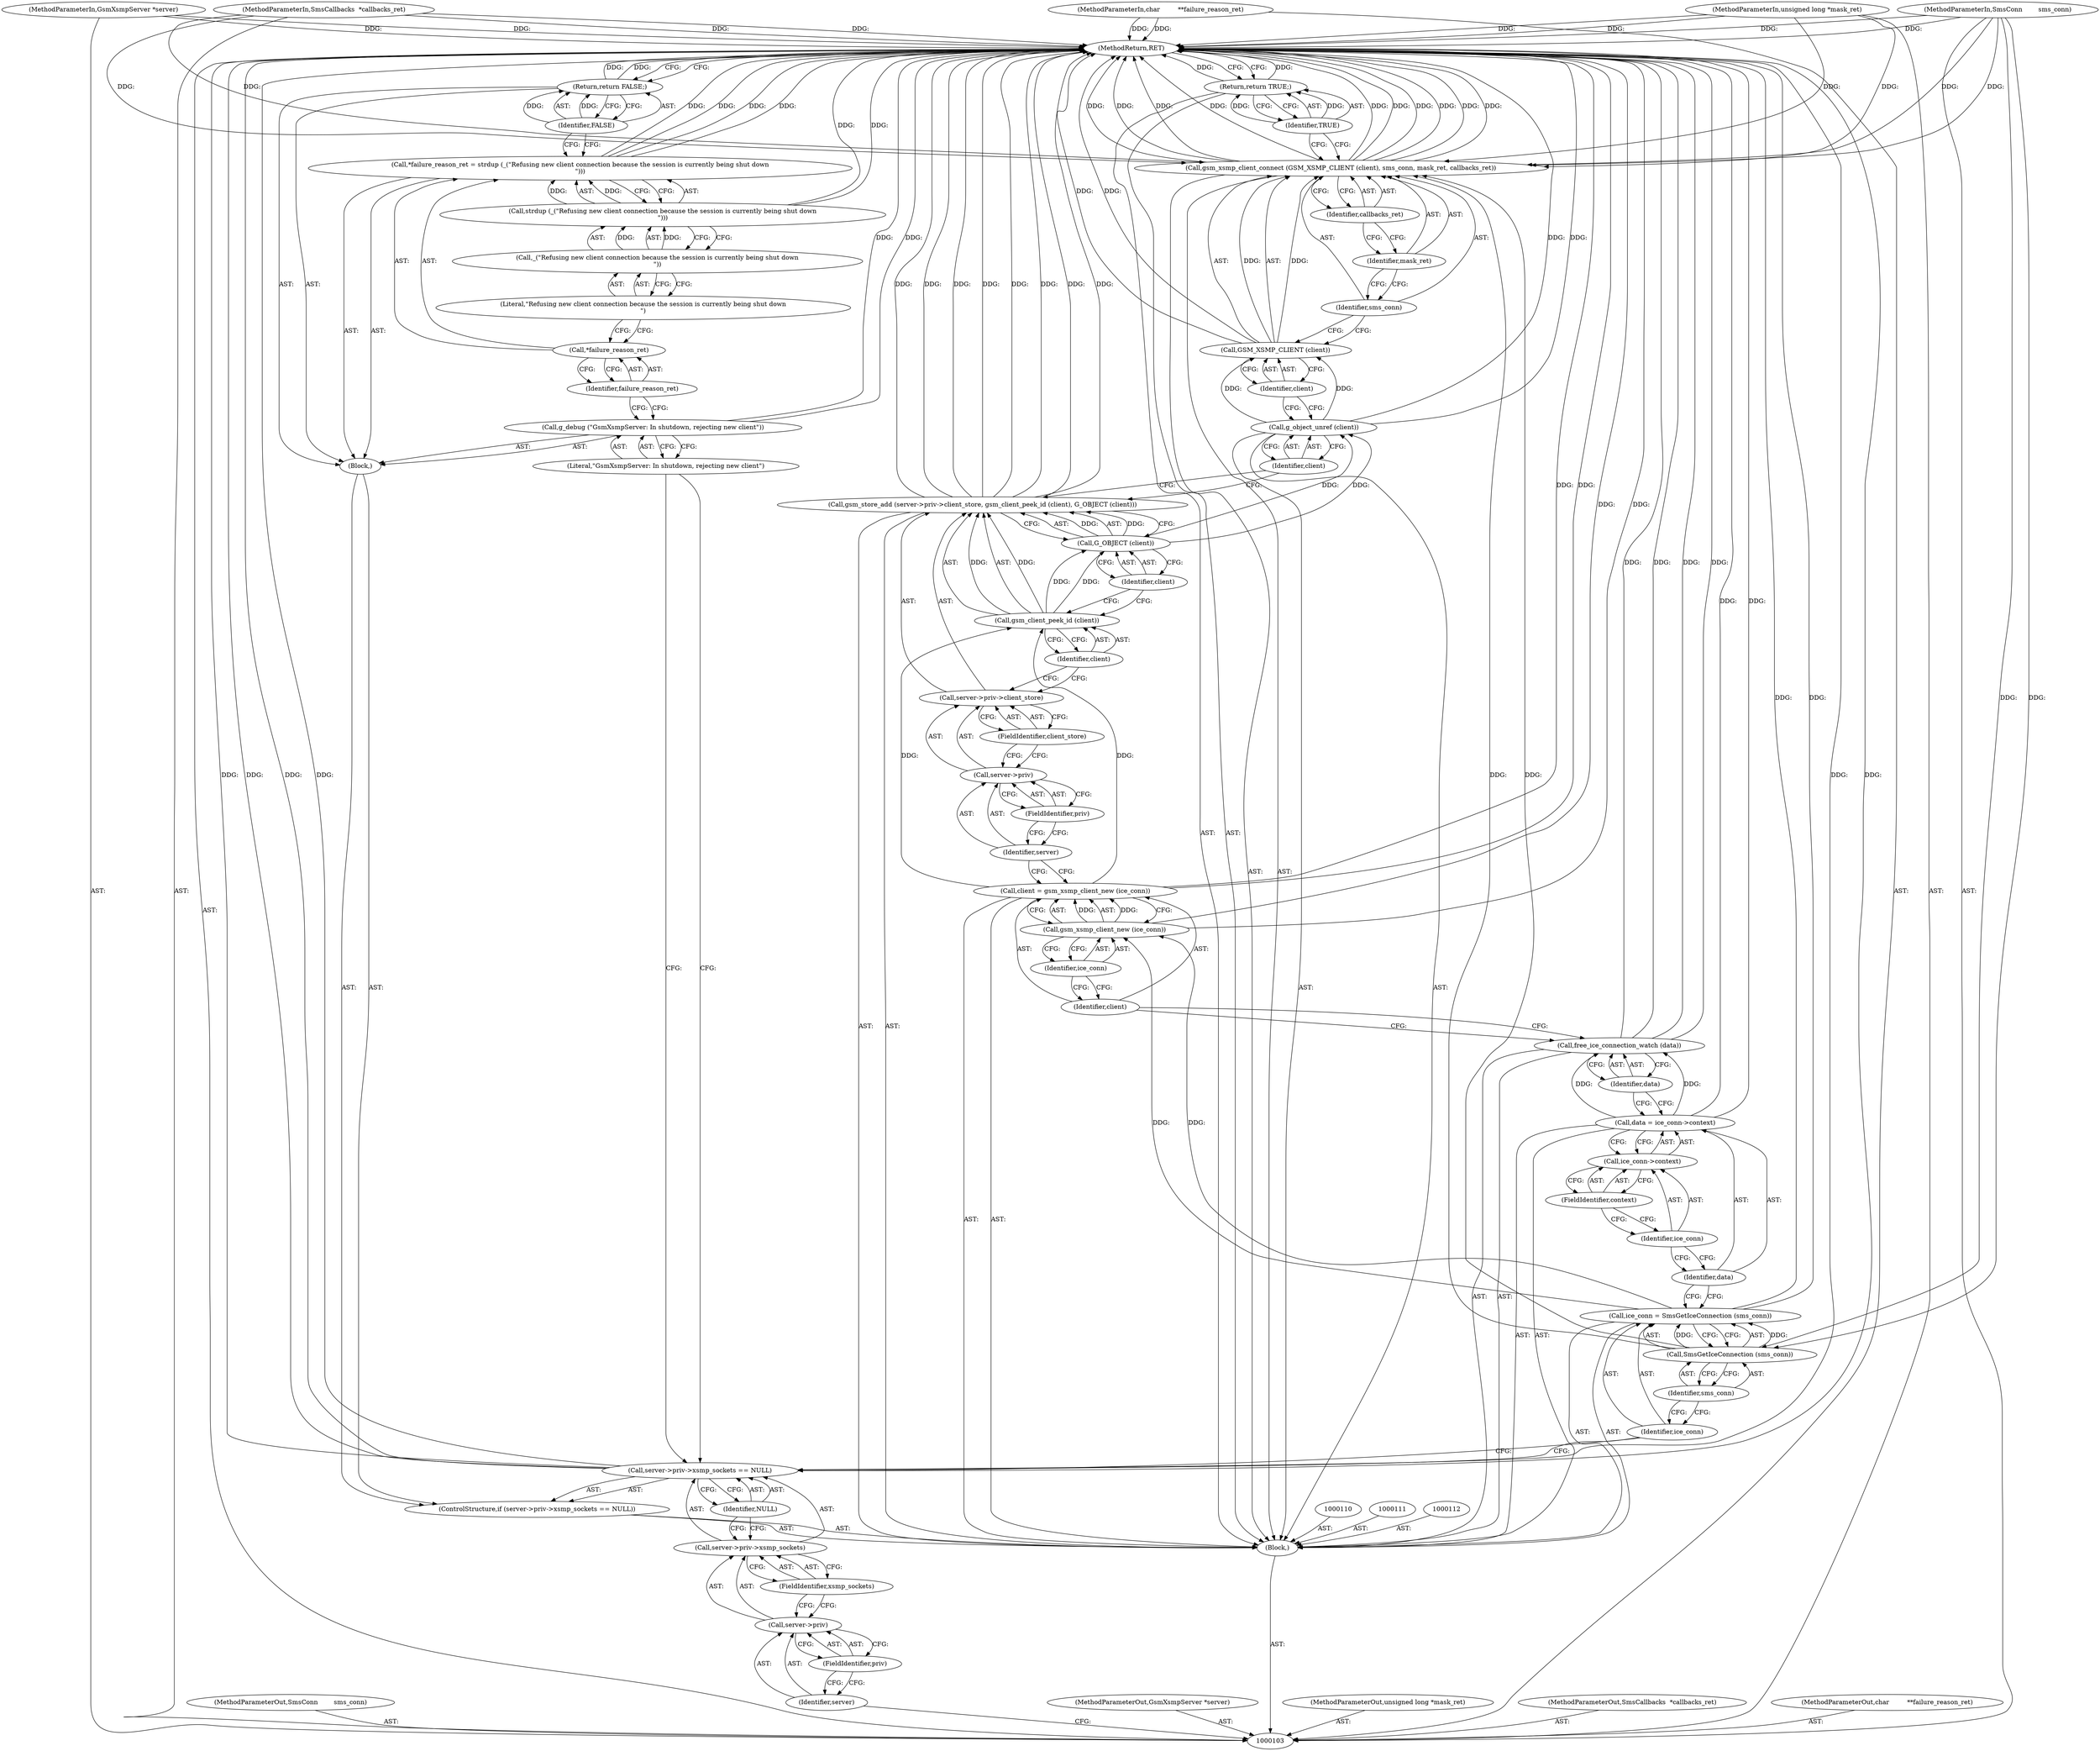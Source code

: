 digraph "0_gnome-session_b0dc999e0b45355314616321dbb6cb71e729fc9d_4" {
"1000167" [label="(MethodReturn,RET)"];
"1000104" [label="(MethodParameterIn,SmsConn        sms_conn)"];
"1000253" [label="(MethodParameterOut,SmsConn        sms_conn)"];
"1000114" [label="(Call,server->priv->xsmp_sockets == NULL)"];
"1000115" [label="(Call,server->priv->xsmp_sockets)"];
"1000116" [label="(Call,server->priv)"];
"1000117" [label="(Identifier,server)"];
"1000118" [label="(FieldIdentifier,priv)"];
"1000119" [label="(FieldIdentifier,xsmp_sockets)"];
"1000120" [label="(Identifier,NULL)"];
"1000121" [label="(Block,)"];
"1000113" [label="(ControlStructure,if (server->priv->xsmp_sockets == NULL))"];
"1000122" [label="(Call,g_debug (\"GsmXsmpServer: In shutdown, rejecting new client\"))"];
"1000123" [label="(Literal,\"GsmXsmpServer: In shutdown, rejecting new client\")"];
"1000124" [label="(Call,*failure_reason_ret = strdup (_(\"Refusing new client connection because the session is currently being shut down\n\")))"];
"1000125" [label="(Call,*failure_reason_ret)"];
"1000126" [label="(Identifier,failure_reason_ret)"];
"1000127" [label="(Call,strdup (_(\"Refusing new client connection because the session is currently being shut down\n\")))"];
"1000128" [label="(Call,_(\"Refusing new client connection because the session is currently being shut down\n\"))"];
"1000129" [label="(Literal,\"Refusing new client connection because the session is currently being shut down\n\")"];
"1000130" [label="(Return,return FALSE;)"];
"1000131" [label="(Identifier,FALSE)"];
"1000134" [label="(Call,SmsGetIceConnection (sms_conn))"];
"1000135" [label="(Identifier,sms_conn)"];
"1000132" [label="(Call,ice_conn = SmsGetIceConnection (sms_conn))"];
"1000133" [label="(Identifier,ice_conn)"];
"1000105" [label="(MethodParameterIn,GsmXsmpServer *server)"];
"1000254" [label="(MethodParameterOut,GsmXsmpServer *server)"];
"1000138" [label="(Call,ice_conn->context)"];
"1000139" [label="(Identifier,ice_conn)"];
"1000140" [label="(FieldIdentifier,context)"];
"1000136" [label="(Call,data = ice_conn->context)"];
"1000137" [label="(Identifier,data)"];
"1000142" [label="(Identifier,data)"];
"1000141" [label="(Call,free_ice_connection_watch (data))"];
"1000145" [label="(Call,gsm_xsmp_client_new (ice_conn))"];
"1000146" [label="(Identifier,ice_conn)"];
"1000143" [label="(Call,client = gsm_xsmp_client_new (ice_conn))"];
"1000144" [label="(Identifier,client)"];
"1000148" [label="(Call,server->priv->client_store)"];
"1000149" [label="(Call,server->priv)"];
"1000150" [label="(Identifier,server)"];
"1000151" [label="(FieldIdentifier,priv)"];
"1000152" [label="(FieldIdentifier,client_store)"];
"1000153" [label="(Call,gsm_client_peek_id (client))"];
"1000154" [label="(Identifier,client)"];
"1000147" [label="(Call,gsm_store_add (server->priv->client_store, gsm_client_peek_id (client), G_OBJECT (client)))"];
"1000155" [label="(Call,G_OBJECT (client))"];
"1000156" [label="(Identifier,client)"];
"1000158" [label="(Identifier,client)"];
"1000157" [label="(Call,g_object_unref (client))"];
"1000106" [label="(MethodParameterIn,unsigned long *mask_ret)"];
"1000255" [label="(MethodParameterOut,unsigned long *mask_ret)"];
"1000160" [label="(Call,GSM_XSMP_CLIENT (client))"];
"1000161" [label="(Identifier,client)"];
"1000162" [label="(Identifier,sms_conn)"];
"1000163" [label="(Identifier,mask_ret)"];
"1000164" [label="(Identifier,callbacks_ret)"];
"1000159" [label="(Call,gsm_xsmp_client_connect (GSM_XSMP_CLIENT (client), sms_conn, mask_ret, callbacks_ret))"];
"1000166" [label="(Identifier,TRUE)"];
"1000165" [label="(Return,return TRUE;)"];
"1000107" [label="(MethodParameterIn,SmsCallbacks  *callbacks_ret)"];
"1000256" [label="(MethodParameterOut,SmsCallbacks  *callbacks_ret)"];
"1000108" [label="(MethodParameterIn,char         **failure_reason_ret)"];
"1000257" [label="(MethodParameterOut,char         **failure_reason_ret)"];
"1000109" [label="(Block,)"];
"1000167" -> "1000103"  [label="AST: "];
"1000167" -> "1000130"  [label="CFG: "];
"1000167" -> "1000165"  [label="CFG: "];
"1000165" -> "1000167"  [label="DDG: "];
"1000130" -> "1000167"  [label="DDG: "];
"1000159" -> "1000167"  [label="DDG: "];
"1000159" -> "1000167"  [label="DDG: "];
"1000159" -> "1000167"  [label="DDG: "];
"1000159" -> "1000167"  [label="DDG: "];
"1000159" -> "1000167"  [label="DDG: "];
"1000141" -> "1000167"  [label="DDG: "];
"1000141" -> "1000167"  [label="DDG: "];
"1000124" -> "1000167"  [label="DDG: "];
"1000124" -> "1000167"  [label="DDG: "];
"1000108" -> "1000167"  [label="DDG: "];
"1000107" -> "1000167"  [label="DDG: "];
"1000157" -> "1000167"  [label="DDG: "];
"1000104" -> "1000167"  [label="DDG: "];
"1000105" -> "1000167"  [label="DDG: "];
"1000114" -> "1000167"  [label="DDG: "];
"1000114" -> "1000167"  [label="DDG: "];
"1000114" -> "1000167"  [label="DDG: "];
"1000147" -> "1000167"  [label="DDG: "];
"1000147" -> "1000167"  [label="DDG: "];
"1000147" -> "1000167"  [label="DDG: "];
"1000147" -> "1000167"  [label="DDG: "];
"1000106" -> "1000167"  [label="DDG: "];
"1000132" -> "1000167"  [label="DDG: "];
"1000122" -> "1000167"  [label="DDG: "];
"1000143" -> "1000167"  [label="DDG: "];
"1000127" -> "1000167"  [label="DDG: "];
"1000136" -> "1000167"  [label="DDG: "];
"1000145" -> "1000167"  [label="DDG: "];
"1000160" -> "1000167"  [label="DDG: "];
"1000104" -> "1000103"  [label="AST: "];
"1000104" -> "1000167"  [label="DDG: "];
"1000104" -> "1000134"  [label="DDG: "];
"1000104" -> "1000159"  [label="DDG: "];
"1000253" -> "1000103"  [label="AST: "];
"1000114" -> "1000113"  [label="AST: "];
"1000114" -> "1000120"  [label="CFG: "];
"1000115" -> "1000114"  [label="AST: "];
"1000120" -> "1000114"  [label="AST: "];
"1000123" -> "1000114"  [label="CFG: "];
"1000133" -> "1000114"  [label="CFG: "];
"1000114" -> "1000167"  [label="DDG: "];
"1000114" -> "1000167"  [label="DDG: "];
"1000114" -> "1000167"  [label="DDG: "];
"1000115" -> "1000114"  [label="AST: "];
"1000115" -> "1000119"  [label="CFG: "];
"1000116" -> "1000115"  [label="AST: "];
"1000119" -> "1000115"  [label="AST: "];
"1000120" -> "1000115"  [label="CFG: "];
"1000116" -> "1000115"  [label="AST: "];
"1000116" -> "1000118"  [label="CFG: "];
"1000117" -> "1000116"  [label="AST: "];
"1000118" -> "1000116"  [label="AST: "];
"1000119" -> "1000116"  [label="CFG: "];
"1000117" -> "1000116"  [label="AST: "];
"1000117" -> "1000103"  [label="CFG: "];
"1000118" -> "1000117"  [label="CFG: "];
"1000118" -> "1000116"  [label="AST: "];
"1000118" -> "1000117"  [label="CFG: "];
"1000116" -> "1000118"  [label="CFG: "];
"1000119" -> "1000115"  [label="AST: "];
"1000119" -> "1000116"  [label="CFG: "];
"1000115" -> "1000119"  [label="CFG: "];
"1000120" -> "1000114"  [label="AST: "];
"1000120" -> "1000115"  [label="CFG: "];
"1000114" -> "1000120"  [label="CFG: "];
"1000121" -> "1000113"  [label="AST: "];
"1000122" -> "1000121"  [label="AST: "];
"1000124" -> "1000121"  [label="AST: "];
"1000130" -> "1000121"  [label="AST: "];
"1000113" -> "1000109"  [label="AST: "];
"1000114" -> "1000113"  [label="AST: "];
"1000121" -> "1000113"  [label="AST: "];
"1000122" -> "1000121"  [label="AST: "];
"1000122" -> "1000123"  [label="CFG: "];
"1000123" -> "1000122"  [label="AST: "];
"1000126" -> "1000122"  [label="CFG: "];
"1000122" -> "1000167"  [label="DDG: "];
"1000123" -> "1000122"  [label="AST: "];
"1000123" -> "1000114"  [label="CFG: "];
"1000122" -> "1000123"  [label="CFG: "];
"1000124" -> "1000121"  [label="AST: "];
"1000124" -> "1000127"  [label="CFG: "];
"1000125" -> "1000124"  [label="AST: "];
"1000127" -> "1000124"  [label="AST: "];
"1000131" -> "1000124"  [label="CFG: "];
"1000124" -> "1000167"  [label="DDG: "];
"1000124" -> "1000167"  [label="DDG: "];
"1000127" -> "1000124"  [label="DDG: "];
"1000125" -> "1000124"  [label="AST: "];
"1000125" -> "1000126"  [label="CFG: "];
"1000126" -> "1000125"  [label="AST: "];
"1000129" -> "1000125"  [label="CFG: "];
"1000126" -> "1000125"  [label="AST: "];
"1000126" -> "1000122"  [label="CFG: "];
"1000125" -> "1000126"  [label="CFG: "];
"1000127" -> "1000124"  [label="AST: "];
"1000127" -> "1000128"  [label="CFG: "];
"1000128" -> "1000127"  [label="AST: "];
"1000124" -> "1000127"  [label="CFG: "];
"1000127" -> "1000167"  [label="DDG: "];
"1000127" -> "1000124"  [label="DDG: "];
"1000128" -> "1000127"  [label="DDG: "];
"1000128" -> "1000127"  [label="AST: "];
"1000128" -> "1000129"  [label="CFG: "];
"1000129" -> "1000128"  [label="AST: "];
"1000127" -> "1000128"  [label="CFG: "];
"1000128" -> "1000127"  [label="DDG: "];
"1000129" -> "1000128"  [label="AST: "];
"1000129" -> "1000125"  [label="CFG: "];
"1000128" -> "1000129"  [label="CFG: "];
"1000130" -> "1000121"  [label="AST: "];
"1000130" -> "1000131"  [label="CFG: "];
"1000131" -> "1000130"  [label="AST: "];
"1000167" -> "1000130"  [label="CFG: "];
"1000130" -> "1000167"  [label="DDG: "];
"1000131" -> "1000130"  [label="DDG: "];
"1000131" -> "1000130"  [label="AST: "];
"1000131" -> "1000124"  [label="CFG: "];
"1000130" -> "1000131"  [label="CFG: "];
"1000131" -> "1000130"  [label="DDG: "];
"1000134" -> "1000132"  [label="AST: "];
"1000134" -> "1000135"  [label="CFG: "];
"1000135" -> "1000134"  [label="AST: "];
"1000132" -> "1000134"  [label="CFG: "];
"1000134" -> "1000132"  [label="DDG: "];
"1000104" -> "1000134"  [label="DDG: "];
"1000134" -> "1000159"  [label="DDG: "];
"1000135" -> "1000134"  [label="AST: "];
"1000135" -> "1000133"  [label="CFG: "];
"1000134" -> "1000135"  [label="CFG: "];
"1000132" -> "1000109"  [label="AST: "];
"1000132" -> "1000134"  [label="CFG: "];
"1000133" -> "1000132"  [label="AST: "];
"1000134" -> "1000132"  [label="AST: "];
"1000137" -> "1000132"  [label="CFG: "];
"1000132" -> "1000167"  [label="DDG: "];
"1000134" -> "1000132"  [label="DDG: "];
"1000132" -> "1000145"  [label="DDG: "];
"1000133" -> "1000132"  [label="AST: "];
"1000133" -> "1000114"  [label="CFG: "];
"1000135" -> "1000133"  [label="CFG: "];
"1000105" -> "1000103"  [label="AST: "];
"1000105" -> "1000167"  [label="DDG: "];
"1000254" -> "1000103"  [label="AST: "];
"1000138" -> "1000136"  [label="AST: "];
"1000138" -> "1000140"  [label="CFG: "];
"1000139" -> "1000138"  [label="AST: "];
"1000140" -> "1000138"  [label="AST: "];
"1000136" -> "1000138"  [label="CFG: "];
"1000139" -> "1000138"  [label="AST: "];
"1000139" -> "1000137"  [label="CFG: "];
"1000140" -> "1000139"  [label="CFG: "];
"1000140" -> "1000138"  [label="AST: "];
"1000140" -> "1000139"  [label="CFG: "];
"1000138" -> "1000140"  [label="CFG: "];
"1000136" -> "1000109"  [label="AST: "];
"1000136" -> "1000138"  [label="CFG: "];
"1000137" -> "1000136"  [label="AST: "];
"1000138" -> "1000136"  [label="AST: "];
"1000142" -> "1000136"  [label="CFG: "];
"1000136" -> "1000167"  [label="DDG: "];
"1000136" -> "1000141"  [label="DDG: "];
"1000137" -> "1000136"  [label="AST: "];
"1000137" -> "1000132"  [label="CFG: "];
"1000139" -> "1000137"  [label="CFG: "];
"1000142" -> "1000141"  [label="AST: "];
"1000142" -> "1000136"  [label="CFG: "];
"1000141" -> "1000142"  [label="CFG: "];
"1000141" -> "1000109"  [label="AST: "];
"1000141" -> "1000142"  [label="CFG: "];
"1000142" -> "1000141"  [label="AST: "];
"1000144" -> "1000141"  [label="CFG: "];
"1000141" -> "1000167"  [label="DDG: "];
"1000141" -> "1000167"  [label="DDG: "];
"1000136" -> "1000141"  [label="DDG: "];
"1000145" -> "1000143"  [label="AST: "];
"1000145" -> "1000146"  [label="CFG: "];
"1000146" -> "1000145"  [label="AST: "];
"1000143" -> "1000145"  [label="CFG: "];
"1000145" -> "1000167"  [label="DDG: "];
"1000145" -> "1000143"  [label="DDG: "];
"1000132" -> "1000145"  [label="DDG: "];
"1000146" -> "1000145"  [label="AST: "];
"1000146" -> "1000144"  [label="CFG: "];
"1000145" -> "1000146"  [label="CFG: "];
"1000143" -> "1000109"  [label="AST: "];
"1000143" -> "1000145"  [label="CFG: "];
"1000144" -> "1000143"  [label="AST: "];
"1000145" -> "1000143"  [label="AST: "];
"1000150" -> "1000143"  [label="CFG: "];
"1000143" -> "1000167"  [label="DDG: "];
"1000145" -> "1000143"  [label="DDG: "];
"1000143" -> "1000153"  [label="DDG: "];
"1000144" -> "1000143"  [label="AST: "];
"1000144" -> "1000141"  [label="CFG: "];
"1000146" -> "1000144"  [label="CFG: "];
"1000148" -> "1000147"  [label="AST: "];
"1000148" -> "1000152"  [label="CFG: "];
"1000149" -> "1000148"  [label="AST: "];
"1000152" -> "1000148"  [label="AST: "];
"1000154" -> "1000148"  [label="CFG: "];
"1000149" -> "1000148"  [label="AST: "];
"1000149" -> "1000151"  [label="CFG: "];
"1000150" -> "1000149"  [label="AST: "];
"1000151" -> "1000149"  [label="AST: "];
"1000152" -> "1000149"  [label="CFG: "];
"1000150" -> "1000149"  [label="AST: "];
"1000150" -> "1000143"  [label="CFG: "];
"1000151" -> "1000150"  [label="CFG: "];
"1000151" -> "1000149"  [label="AST: "];
"1000151" -> "1000150"  [label="CFG: "];
"1000149" -> "1000151"  [label="CFG: "];
"1000152" -> "1000148"  [label="AST: "];
"1000152" -> "1000149"  [label="CFG: "];
"1000148" -> "1000152"  [label="CFG: "];
"1000153" -> "1000147"  [label="AST: "];
"1000153" -> "1000154"  [label="CFG: "];
"1000154" -> "1000153"  [label="AST: "];
"1000156" -> "1000153"  [label="CFG: "];
"1000153" -> "1000147"  [label="DDG: "];
"1000143" -> "1000153"  [label="DDG: "];
"1000153" -> "1000155"  [label="DDG: "];
"1000154" -> "1000153"  [label="AST: "];
"1000154" -> "1000148"  [label="CFG: "];
"1000153" -> "1000154"  [label="CFG: "];
"1000147" -> "1000109"  [label="AST: "];
"1000147" -> "1000155"  [label="CFG: "];
"1000148" -> "1000147"  [label="AST: "];
"1000153" -> "1000147"  [label="AST: "];
"1000155" -> "1000147"  [label="AST: "];
"1000158" -> "1000147"  [label="CFG: "];
"1000147" -> "1000167"  [label="DDG: "];
"1000147" -> "1000167"  [label="DDG: "];
"1000147" -> "1000167"  [label="DDG: "];
"1000147" -> "1000167"  [label="DDG: "];
"1000153" -> "1000147"  [label="DDG: "];
"1000155" -> "1000147"  [label="DDG: "];
"1000155" -> "1000147"  [label="AST: "];
"1000155" -> "1000156"  [label="CFG: "];
"1000156" -> "1000155"  [label="AST: "];
"1000147" -> "1000155"  [label="CFG: "];
"1000155" -> "1000147"  [label="DDG: "];
"1000153" -> "1000155"  [label="DDG: "];
"1000155" -> "1000157"  [label="DDG: "];
"1000156" -> "1000155"  [label="AST: "];
"1000156" -> "1000153"  [label="CFG: "];
"1000155" -> "1000156"  [label="CFG: "];
"1000158" -> "1000157"  [label="AST: "];
"1000158" -> "1000147"  [label="CFG: "];
"1000157" -> "1000158"  [label="CFG: "];
"1000157" -> "1000109"  [label="AST: "];
"1000157" -> "1000158"  [label="CFG: "];
"1000158" -> "1000157"  [label="AST: "];
"1000161" -> "1000157"  [label="CFG: "];
"1000157" -> "1000167"  [label="DDG: "];
"1000155" -> "1000157"  [label="DDG: "];
"1000157" -> "1000160"  [label="DDG: "];
"1000106" -> "1000103"  [label="AST: "];
"1000106" -> "1000167"  [label="DDG: "];
"1000106" -> "1000159"  [label="DDG: "];
"1000255" -> "1000103"  [label="AST: "];
"1000160" -> "1000159"  [label="AST: "];
"1000160" -> "1000161"  [label="CFG: "];
"1000161" -> "1000160"  [label="AST: "];
"1000162" -> "1000160"  [label="CFG: "];
"1000160" -> "1000167"  [label="DDG: "];
"1000160" -> "1000159"  [label="DDG: "];
"1000157" -> "1000160"  [label="DDG: "];
"1000161" -> "1000160"  [label="AST: "];
"1000161" -> "1000157"  [label="CFG: "];
"1000160" -> "1000161"  [label="CFG: "];
"1000162" -> "1000159"  [label="AST: "];
"1000162" -> "1000160"  [label="CFG: "];
"1000163" -> "1000162"  [label="CFG: "];
"1000163" -> "1000159"  [label="AST: "];
"1000163" -> "1000162"  [label="CFG: "];
"1000164" -> "1000163"  [label="CFG: "];
"1000164" -> "1000159"  [label="AST: "];
"1000164" -> "1000163"  [label="CFG: "];
"1000159" -> "1000164"  [label="CFG: "];
"1000159" -> "1000109"  [label="AST: "];
"1000159" -> "1000164"  [label="CFG: "];
"1000160" -> "1000159"  [label="AST: "];
"1000162" -> "1000159"  [label="AST: "];
"1000163" -> "1000159"  [label="AST: "];
"1000164" -> "1000159"  [label="AST: "];
"1000166" -> "1000159"  [label="CFG: "];
"1000159" -> "1000167"  [label="DDG: "];
"1000159" -> "1000167"  [label="DDG: "];
"1000159" -> "1000167"  [label="DDG: "];
"1000159" -> "1000167"  [label="DDG: "];
"1000159" -> "1000167"  [label="DDG: "];
"1000160" -> "1000159"  [label="DDG: "];
"1000134" -> "1000159"  [label="DDG: "];
"1000104" -> "1000159"  [label="DDG: "];
"1000106" -> "1000159"  [label="DDG: "];
"1000107" -> "1000159"  [label="DDG: "];
"1000166" -> "1000165"  [label="AST: "];
"1000166" -> "1000159"  [label="CFG: "];
"1000165" -> "1000166"  [label="CFG: "];
"1000166" -> "1000165"  [label="DDG: "];
"1000165" -> "1000109"  [label="AST: "];
"1000165" -> "1000166"  [label="CFG: "];
"1000166" -> "1000165"  [label="AST: "];
"1000167" -> "1000165"  [label="CFG: "];
"1000165" -> "1000167"  [label="DDG: "];
"1000166" -> "1000165"  [label="DDG: "];
"1000107" -> "1000103"  [label="AST: "];
"1000107" -> "1000167"  [label="DDG: "];
"1000107" -> "1000159"  [label="DDG: "];
"1000256" -> "1000103"  [label="AST: "];
"1000108" -> "1000103"  [label="AST: "];
"1000108" -> "1000167"  [label="DDG: "];
"1000257" -> "1000103"  [label="AST: "];
"1000109" -> "1000103"  [label="AST: "];
"1000110" -> "1000109"  [label="AST: "];
"1000111" -> "1000109"  [label="AST: "];
"1000112" -> "1000109"  [label="AST: "];
"1000113" -> "1000109"  [label="AST: "];
"1000132" -> "1000109"  [label="AST: "];
"1000136" -> "1000109"  [label="AST: "];
"1000141" -> "1000109"  [label="AST: "];
"1000143" -> "1000109"  [label="AST: "];
"1000147" -> "1000109"  [label="AST: "];
"1000157" -> "1000109"  [label="AST: "];
"1000159" -> "1000109"  [label="AST: "];
"1000165" -> "1000109"  [label="AST: "];
}
